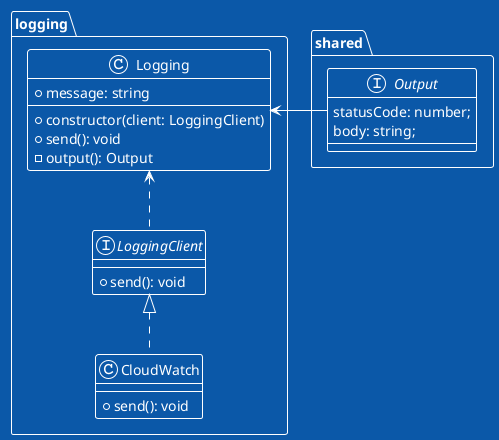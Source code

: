 @startuml
!theme amiga

package shared {
    interface Output {
        statusCode: number;
        body: string;
    }
}
package logging {
    class Logging {
        + message: string
        + constructor(client: LoggingClient)
        + send(): void
        - output(): Output
    }
    interface LoggingClient {
        + send(): void
    }
    class CloudWatch implements LoggingClient {
        + send(): void
    }
    Logging <.. LoggingClient
    Logging <- Output
}
@enduml